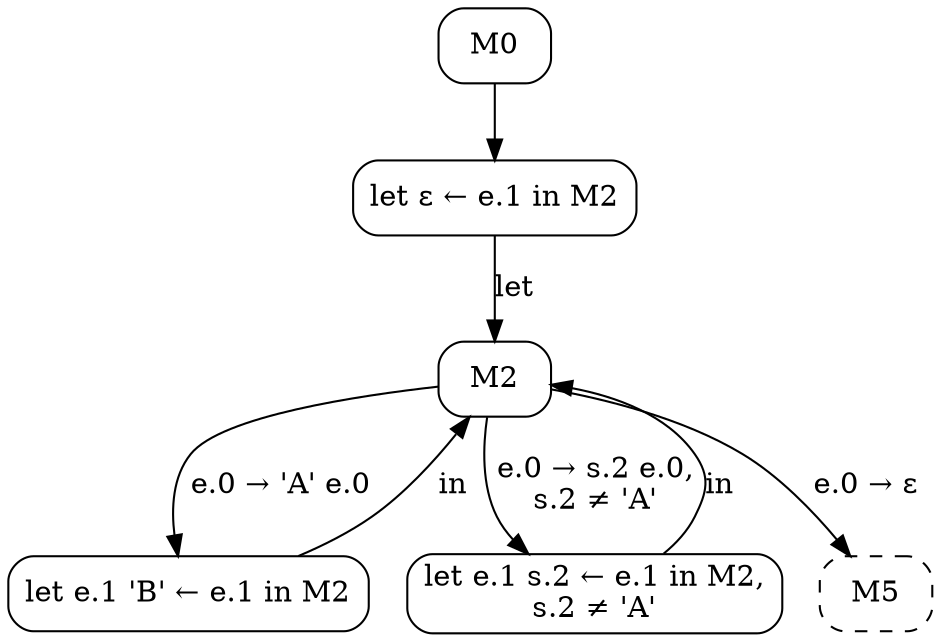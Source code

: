 digraph {
  node [shape=box, style=rounded];

  M0;
  M1 [label="let ε ← e.1 in M2"];
  M0 -> M1;
  M2;
  M1 -> M2 [label="let"];
  M3 [label="let e.1 'B' ← e.1 in M2"];
  M2 -> M3 [label="e.0 → 'A' e.0"];
  M3 -> M2 [label="in"];
  M4 [label="let e.1 s.2 ← e.1 in M2,\ns.2 ≠ 'A'"];
  M2 -> M4 [label="e.0 → s.2 e.0,\ns.2 ≠ 'A'"];
  M4 -> M2 [label="in"];
  M5 [style="rounded,dashed"];
  M2 -> M5 [label="e.0 → ε"];
}
